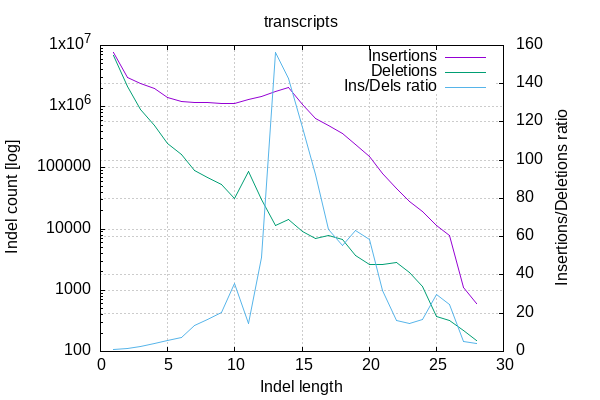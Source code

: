 
        set terminal png size 600,400 truecolor
        set output "out/indel-dist.png"
        set grid xtics ytics y2tics back lc rgb "#cccccc"
        set style line 1 linetype 1  linecolor rgb "red"
        set style line 2 linetype 2  linecolor rgb "black"
        set style line 3 linetype 3  linecolor rgb "green"
        set style increment user
        set ylabel "Indel count [log]"
        set xlabel "Indel length"
        set y2label "Insertions/Deletions ratio"
        set log y
        set y2tics nomirror
        set ytics nomirror
        set title "transcripts" noenhanced
        plot '-' w l ti 'Insertions', '-' w l ti 'Deletions', '-' axes x1y2 w l ti "Ins/Dels ratio"
    1	7558531
2	3027500
3	2359430
4	1953466
5	1391456
6	1209683
7	1192980
8	1189190
9	1113607
10	1136033
11	1289439
12	1484270
13	1793275
14	2036640
15	1067486
16	644199
17	499992
18	370431
19	238974
20	153852
21	82468
22	46058
23	27846
24	19414
25	11284
26	7794
27	1130
28	618
end
1	6861026
2	2176041
3	894679
4	485516
5	246761
6	165757
7	89020
8	70428
9	54513
10	31858
11	88433
12	30292
13	11480
14	14283
15	9124
16	6973
17	7856
18	6695
19	3763
20	2619
21	2606
22	2816
23	1929
24	1173
25	379
26	320
27	219
28	154
end
1	1.101662
2	1.391288
3	2.637180
4	4.023484
5	5.638881
6	7.297930
7	13.401258
8	16.885188
9	20.428283
10	35.659269
11	14.580971
12	48.998746
13	156.208624
14	142.591892
15	116.997589
16	92.384770
17	63.644603
18	55.329500
19	63.506245
20	58.744559
21	31.645434
22	16.355824
23	14.435459
24	16.550725
25	29.773087
26	24.356250
27	5.159817
28	4.012987
end
